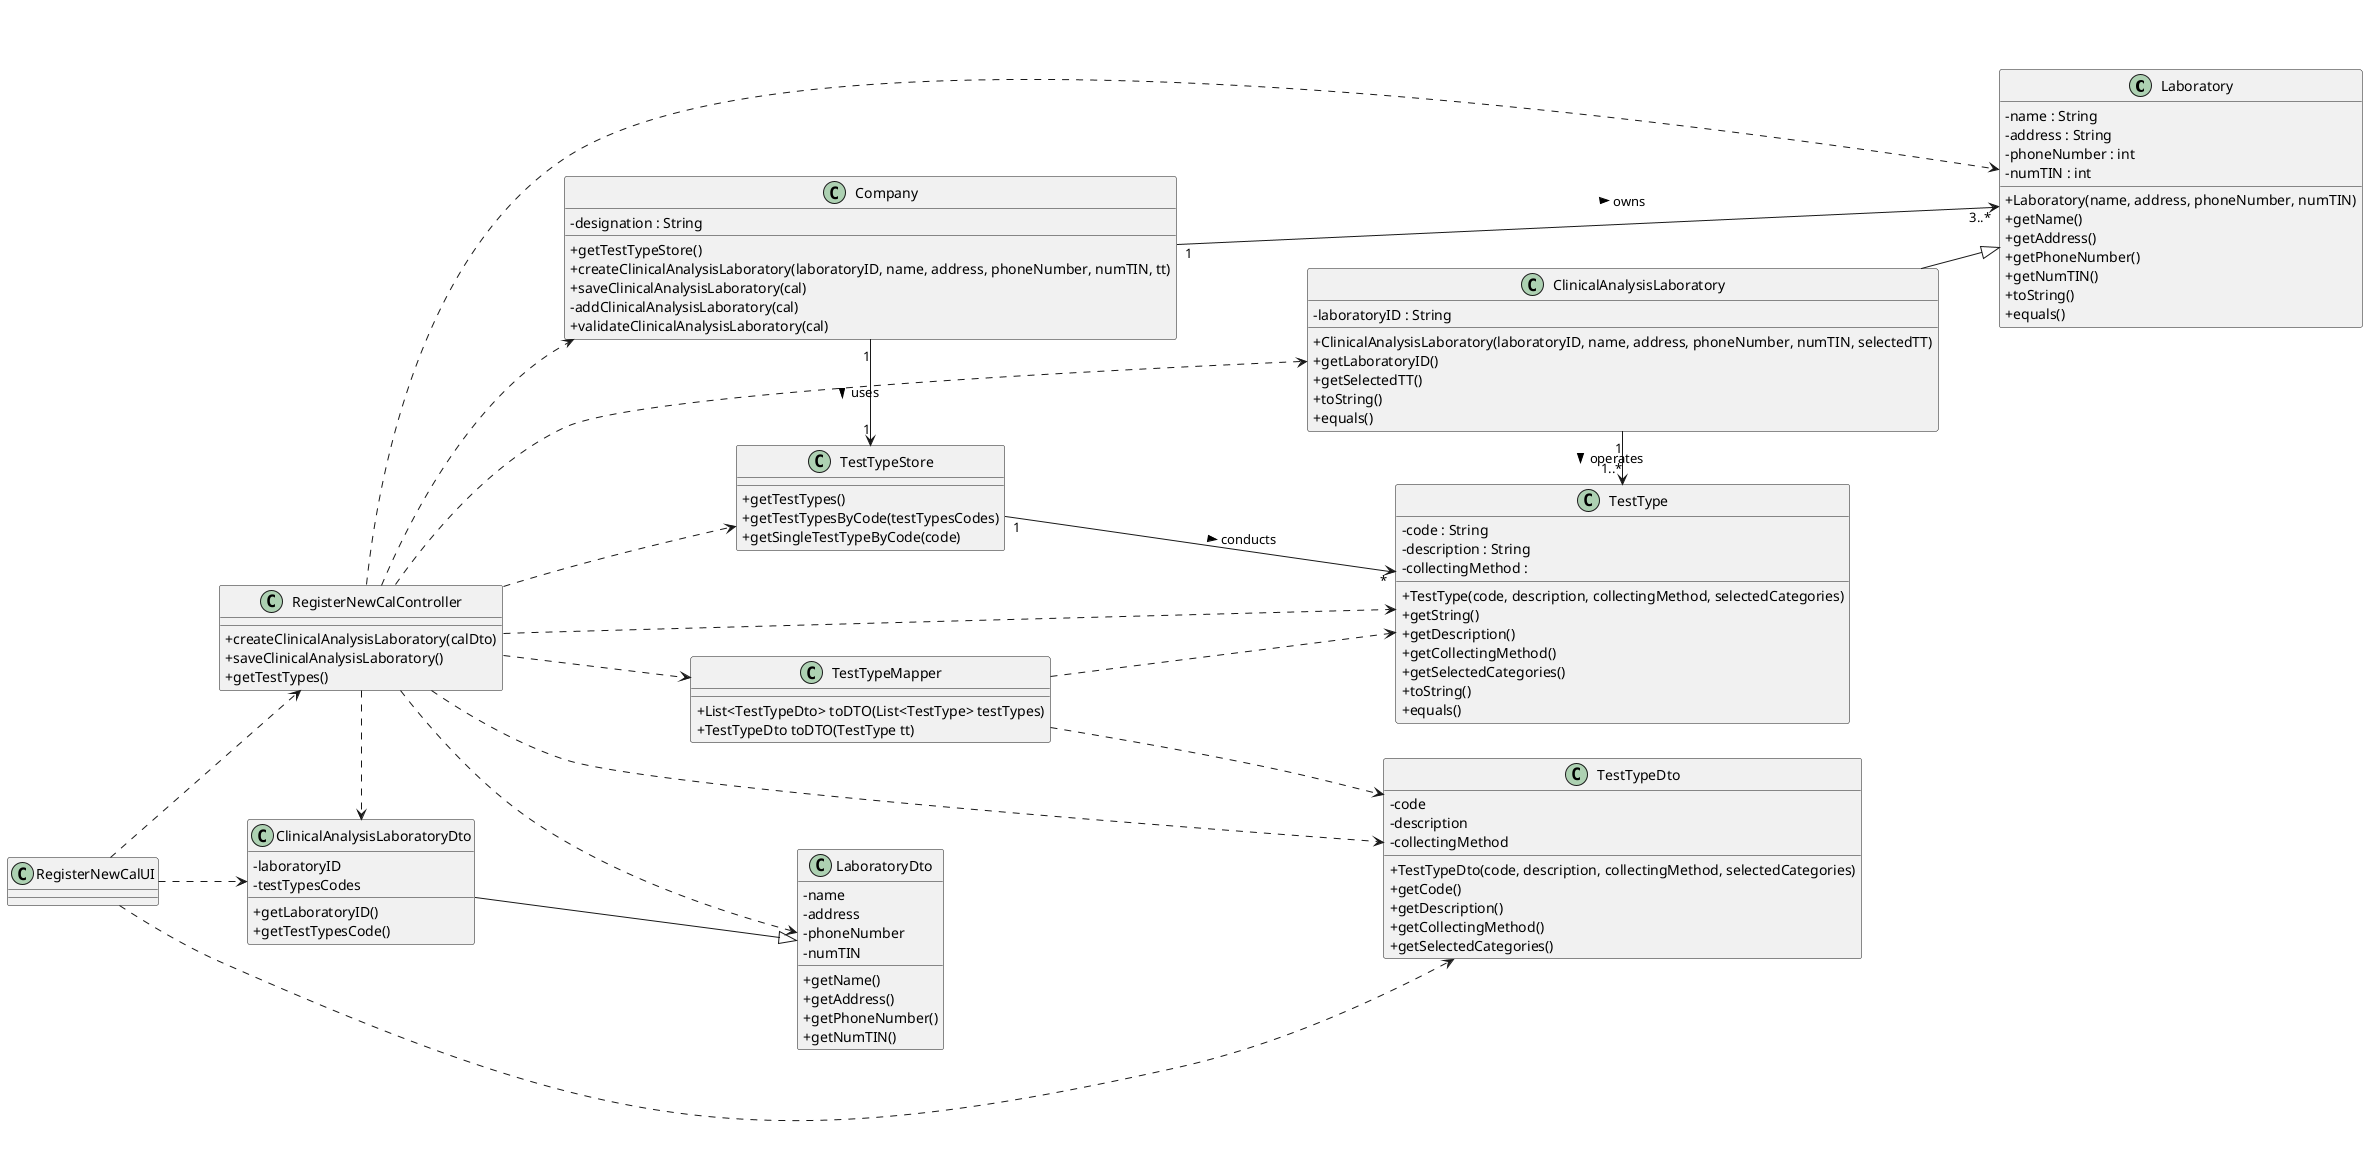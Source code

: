@startuml
skinparam classAttributeIconSize 0
left to right direction

/'
class App {
+{static} getInstance() : App
+getCurrentSession() : UserSession
}
'/
/'
class UserSession {
+isLoggedInWithRole() : boolean
}
'/

class Laboratory {
-name : String
-address : String
-phoneNumber : int
-numTIN : int
+Laboratory(name, address, phoneNumber, numTIN)
+getName()
+getAddress()
+getPhoneNumber()
+getNumTIN()
+toString()
/'+checkNameRules()
+checkAddressRules()
+checkPhoneNumberRules()
+checkTINNumberRules()'/
+equals()
}

class ClinicalAnalysisLaboratory {
-laboratoryID : String
+ClinicalAnalysisLaboratory(laboratoryID, name, address, phoneNumber, numTIN, selectedTT)
+getLaboratoryID()
+getSelectedTT()
+toString()
/'+checkLaboratoryIDRules()
+checkTestTypesRules()'/
+equals()
}

class TestType {
- code : String
- description : String
- collectingMethod :
+TestType(code, description, collectingMethod, selectedCategories)
+getString()
+getDescription()
+getCollectingMethod()
+getSelectedCategories()
+toString()
/'+checkCode()
+checkDescription()
+checkCollectingMethod()'/
+equals()
}

class Company {
-designation : String
+getTestTypeStore()
+createClinicalAnalysisLaboratory(laboratoryID, name, address, phoneNumber, numTIN, tt)
+saveClinicalAnalysisLaboratory(cal)
-addClinicalAnalysisLaboratory(cal)
+validateClinicalAnalysisLaboratory(cal)
/'+checkCalDuplicates()'/
/'+getTestTypes()
+getTestTypesByDesignation(selectedTestTypes)'/
}

class TestTypeStore {
+getTestTypes()
+getTestTypesByCode(testTypesCodes)
+getSingleTestTypeByCode(code)
}

/'
class LaboratoryStore {
+createClinicalAnalysisLaboratory(laboratoryID : String, name : String, address : String, phoneNumber : int, numTIN : int, tt)
+saveClinicalAnalysisLaboratory(cal)
-addClinicalAnalysisLaboratory(cal)
+validateClinicalAnalysisLaboratory(cal)
}'/

class RegisterNewCalController {
+createClinicalAnalysisLaboratory(calDto)
+saveClinicalAnalysisLaboratory()
+getTestTypes()
}

class RegisterNewCalUI {}

class TestTypeMapper {
+List<TestTypeDto> toDTO(List<TestType> testTypes)
+TestTypeDto toDTO(TestType tt)
}


class TestTypeDto {
-code
-description
-collectingMethod
+TestTypeDto(code, description, collectingMethod, selectedCategories)
+getCode()
+getDescription()
+getCollectingMethod()
+getSelectedCategories()
}

class LaboratoryDto {
-name
-address
-phoneNumber
-numTIN
+getName()
+getAddress()
+getPhoneNumber()
+getNumTIN()
}

class ClinicalAnalysisLaboratoryDto {
-laboratoryID
-testTypesCodes
+getLaboratoryID()
+getTestTypesCode()
}

RegisterNewCalUI ..> RegisterNewCalController
RegisterNewCalController ..> Laboratory
RegisterNewCalController ..> TestType
RegisterNewCalController ..> ClinicalAnalysisLaboratory
RegisterNewCalController ..> Company
RegisterNewCalController ..> TestTypeStore
/'RegisterNewCalController ..> App
RegisterNewCalController ..> UserSession'/

RegisterNewCalController ..> TestTypeMapper
TestTypeMapper ..> TestType
TestTypeMapper ..> TestTypeDto
RegisterNewCalController ..> TestTypeDto
RegisterNewCalUI ..> TestTypeDto

RegisterNewCalController ..> LaboratoryDto
ClinicalAnalysisLaboratoryDto --|> LaboratoryDto
RegisterNewCalController .> ClinicalAnalysisLaboratoryDto
RegisterNewCalUI ..> ClinicalAnalysisLaboratoryDto




Company "1" -> "1" TestTypeStore : uses >
TestTypeStore "1" -> "*" TestType : conducts >
/'VERIFICAR MULTIPLICIDADE LINHA ABAIXO'/
/'ClinicalAnalysisLaboratory "1" --> "1" Laboratory : is of >'/
/'Laboratory "1" --> "1" LaboratoryStore : uses >'/
Company "1" --> "3..*" Laboratory : owns >
ClinicalAnalysisLaboratory "1" -> "1..*" TestType : operates >

/'TestTypeStore -[hidden]-> LaboratoryStore'/

TestType -[hidden]down-> ClinicalAnalysisLaboratory


ClinicalAnalysisLaboratory --|> Laboratory

/'ACRESCENTAR TESTTYPE CHARACTERIZED BY CATEGORY!!!!!!'/



@enduml